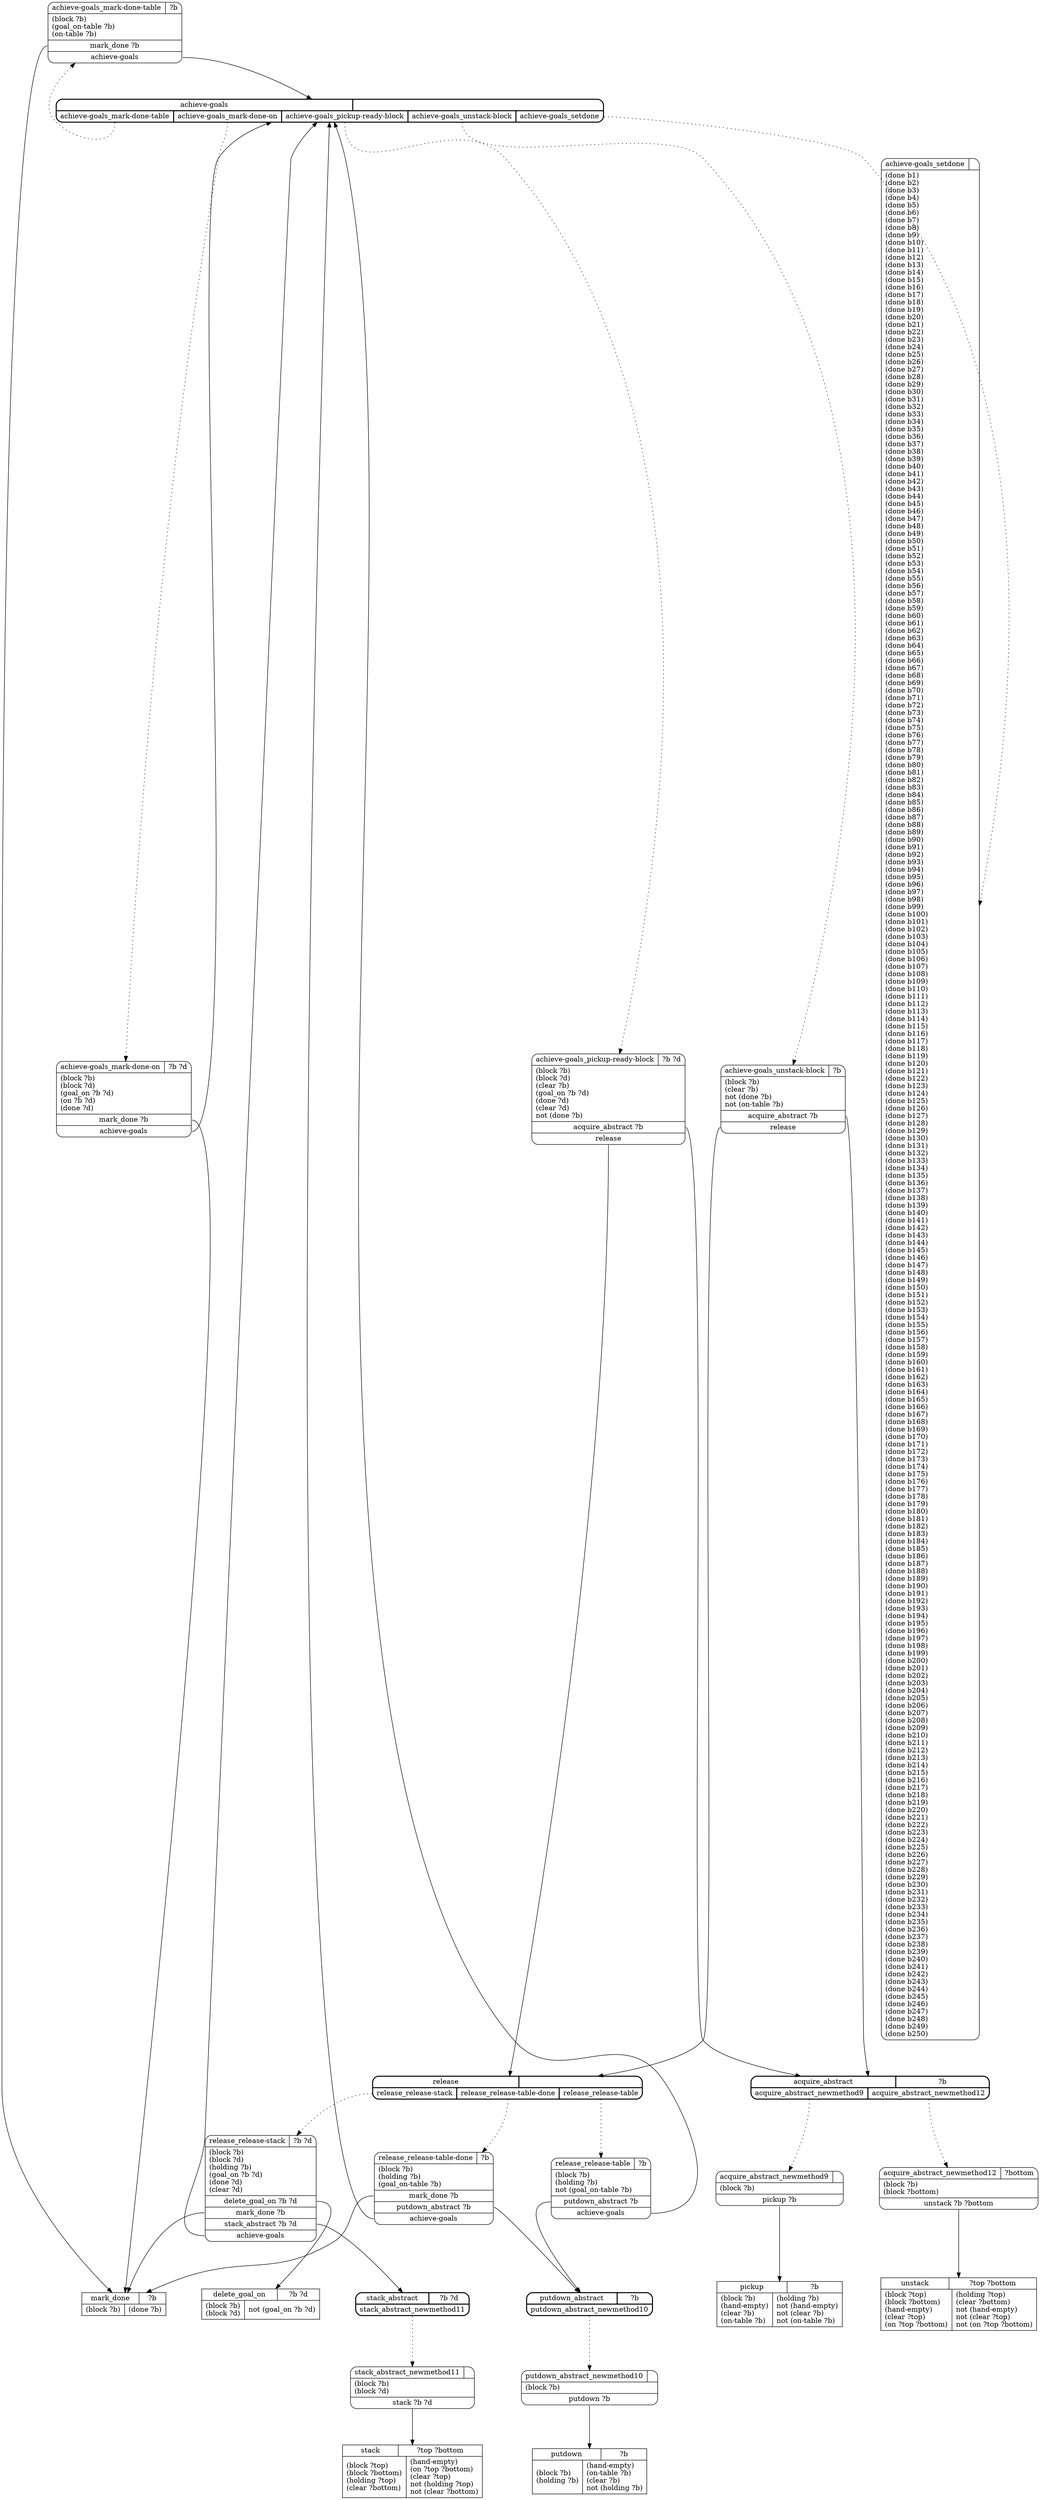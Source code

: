 // Generated by Hype
digraph "blocks" {
  nodesep=1
  ranksep=1
  // Operators
  node [shape=record]
  "mark_done" [
    label="{{mark_done|?b}|{(block ?b)\l|(done ?b)\l}}"
  ]
  "delete_goal_on" [
    label="{{delete_goal_on|?b ?d}|{(block ?b)\l(block ?d)\l|not (goal_on ?b ?d)\l}}"
  ]
  "pickup" [
    label="{{pickup|?b}|{(block ?b)\l(hand-empty)\l(clear ?b)\l(on-table ?b)\l|(holding ?b)\lnot (hand-empty)\lnot (clear ?b)\lnot (on-table ?b)\l}}"
  ]
  "putdown" [
    label="{{putdown|?b}|{(block ?b)\l(holding ?b)\l|(hand-empty)\l(on-table ?b)\l(clear ?b)\lnot (holding ?b)\l}}"
  ]
  "stack" [
    label="{{stack|?top ?bottom}|{(block ?top)\l(block ?bottom)\l(holding ?top)\l(clear ?bottom)\l|(hand-empty)\l(on ?top ?bottom)\l(clear ?top)\lnot (holding ?top)\lnot (clear ?bottom)\l}}"
  ]
  "unstack" [
    label="{{unstack|?top ?bottom}|{(block ?top)\l(block ?bottom)\l(hand-empty)\l(clear ?top)\l(on ?top ?bottom)\l|(holding ?top)\l(clear ?bottom)\lnot (hand-empty)\lnot (clear ?top)\lnot (on ?top ?bottom)\l}}"
  ]
  // Methods
  node [shape=Mrecord]
  "achieve-goals" [
    style=bold
    label="{{achieve-goals|}|{<n0>achieve-goals_mark-done-table|<n1>achieve-goals_mark-done-on|<n2>achieve-goals_pickup-ready-block|<n3>achieve-goals_unstack-block|<n4>achieve-goals_setdone}}"
  ]
  "label_achieve-goals_mark-done-table" [
    label="{{achieve-goals_mark-done-table|?b}|(block ?b)\l(goal_on-table ?b)\l(on-table ?b)\l|<n0>mark_done ?b|<n1>achieve-goals}"
  ]
  "achieve-goals":n0 -> "label_achieve-goals_mark-done-table" [style=dotted]
  "label_achieve-goals_mark-done-table":n0 -> "mark_done"
  "label_achieve-goals_mark-done-table":n1 -> "achieve-goals"
  "label_achieve-goals_mark-done-on" [
    label="{{achieve-goals_mark-done-on|?b ?d}|(block ?b)\l(block ?d)\l(goal_on ?b ?d)\l(on ?b ?d)\l(done ?d)\l|<n0>mark_done ?b|<n1>achieve-goals}"
  ]
  "achieve-goals":n1 -> "label_achieve-goals_mark-done-on" [style=dotted]
  "label_achieve-goals_mark-done-on":n0 -> "mark_done"
  "label_achieve-goals_mark-done-on":n1 -> "achieve-goals"
  "label_achieve-goals_pickup-ready-block" [
    label="{{achieve-goals_pickup-ready-block|?b ?d}|(block ?b)\l(block ?d)\l(clear ?b)\l(goal_on ?b ?d)\l(done ?d)\l(clear ?d)\lnot (done ?b)\l|<n0>acquire_abstract ?b|<n1>release}"
  ]
  "achieve-goals":n2 -> "label_achieve-goals_pickup-ready-block" [style=dotted]
  "label_achieve-goals_pickup-ready-block":n0 -> "acquire_abstract"
  "label_achieve-goals_pickup-ready-block":n1 -> "release"
  "label_achieve-goals_unstack-block" [
    label="{{achieve-goals_unstack-block|?b}|(block ?b)\l(clear ?b)\lnot (done ?b)\lnot (on-table ?b)\l|<n0>acquire_abstract ?b|<n1>release}"
  ]
  "achieve-goals":n3 -> "label_achieve-goals_unstack-block" [style=dotted]
  "label_achieve-goals_unstack-block":n0 -> "acquire_abstract"
  "label_achieve-goals_unstack-block":n1 -> "release"
  "label_achieve-goals_setdone" [
    label="{{achieve-goals_setdone|}|(done b1)\l(done b2)\l(done b3)\l(done b4)\l(done b5)\l(done b6)\l(done b7)\l(done b8)\l(done b9)\l(done b10)\l(done b11)\l(done b12)\l(done b13)\l(done b14)\l(done b15)\l(done b16)\l(done b17)\l(done b18)\l(done b19)\l(done b20)\l(done b21)\l(done b22)\l(done b23)\l(done b24)\l(done b25)\l(done b26)\l(done b27)\l(done b28)\l(done b29)\l(done b30)\l(done b31)\l(done b32)\l(done b33)\l(done b34)\l(done b35)\l(done b36)\l(done b37)\l(done b38)\l(done b39)\l(done b40)\l(done b41)\l(done b42)\l(done b43)\l(done b44)\l(done b45)\l(done b46)\l(done b47)\l(done b48)\l(done b49)\l(done b50)\l(done b51)\l(done b52)\l(done b53)\l(done b54)\l(done b55)\l(done b56)\l(done b57)\l(done b58)\l(done b59)\l(done b60)\l(done b61)\l(done b62)\l(done b63)\l(done b64)\l(done b65)\l(done b66)\l(done b67)\l(done b68)\l(done b69)\l(done b70)\l(done b71)\l(done b72)\l(done b73)\l(done b74)\l(done b75)\l(done b76)\l(done b77)\l(done b78)\l(done b79)\l(done b80)\l(done b81)\l(done b82)\l(done b83)\l(done b84)\l(done b85)\l(done b86)\l(done b87)\l(done b88)\l(done b89)\l(done b90)\l(done b91)\l(done b92)\l(done b93)\l(done b94)\l(done b95)\l(done b96)\l(done b97)\l(done b98)\l(done b99)\l(done b100)\l(done b101)\l(done b102)\l(done b103)\l(done b104)\l(done b105)\l(done b106)\l(done b107)\l(done b108)\l(done b109)\l(done b110)\l(done b111)\l(done b112)\l(done b113)\l(done b114)\l(done b115)\l(done b116)\l(done b117)\l(done b118)\l(done b119)\l(done b120)\l(done b121)\l(done b122)\l(done b123)\l(done b124)\l(done b125)\l(done b126)\l(done b127)\l(done b128)\l(done b129)\l(done b130)\l(done b131)\l(done b132)\l(done b133)\l(done b134)\l(done b135)\l(done b136)\l(done b137)\l(done b138)\l(done b139)\l(done b140)\l(done b141)\l(done b142)\l(done b143)\l(done b144)\l(done b145)\l(done b146)\l(done b147)\l(done b148)\l(done b149)\l(done b150)\l(done b151)\l(done b152)\l(done b153)\l(done b154)\l(done b155)\l(done b156)\l(done b157)\l(done b158)\l(done b159)\l(done b160)\l(done b161)\l(done b162)\l(done b163)\l(done b164)\l(done b165)\l(done b166)\l(done b167)\l(done b168)\l(done b169)\l(done b170)\l(done b171)\l(done b172)\l(done b173)\l(done b174)\l(done b175)\l(done b176)\l(done b177)\l(done b178)\l(done b179)\l(done b180)\l(done b181)\l(done b182)\l(done b183)\l(done b184)\l(done b185)\l(done b186)\l(done b187)\l(done b188)\l(done b189)\l(done b190)\l(done b191)\l(done b192)\l(done b193)\l(done b194)\l(done b195)\l(done b196)\l(done b197)\l(done b198)\l(done b199)\l(done b200)\l(done b201)\l(done b202)\l(done b203)\l(done b204)\l(done b205)\l(done b206)\l(done b207)\l(done b208)\l(done b209)\l(done b210)\l(done b211)\l(done b212)\l(done b213)\l(done b214)\l(done b215)\l(done b216)\l(done b217)\l(done b218)\l(done b219)\l(done b220)\l(done b221)\l(done b222)\l(done b223)\l(done b224)\l(done b225)\l(done b226)\l(done b227)\l(done b228)\l(done b229)\l(done b230)\l(done b231)\l(done b232)\l(done b233)\l(done b234)\l(done b235)\l(done b236)\l(done b237)\l(done b238)\l(done b239)\l(done b240)\l(done b241)\l(done b242)\l(done b243)\l(done b244)\l(done b245)\l(done b246)\l(done b247)\l(done b248)\l(done b249)\l(done b250)\l}"
  ]
  "achieve-goals":n4 -> "label_achieve-goals_setdone" [style=dotted]
  "release" [
    style=bold
    label="{{release|}|{<n0>release_release-stack|<n1>release_release-table-done|<n2>release_release-table}}"
  ]
  "label_release_release-stack" [
    label="{{release_release-stack|?b ?d}|(block ?b)\l(block ?d)\l(holding ?b)\l(goal_on ?b ?d)\l(done ?d)\l(clear ?d)\l|<n0>delete_goal_on ?b ?d|<n1>mark_done ?b|<n2>stack_abstract ?b ?d|<n3>achieve-goals}"
  ]
  "release":n0 -> "label_release_release-stack" [style=dotted]
  "label_release_release-stack":n0 -> "delete_goal_on"
  "label_release_release-stack":n1 -> "mark_done"
  "label_release_release-stack":n2 -> "stack_abstract"
  "label_release_release-stack":n3 -> "achieve-goals"
  "label_release_release-table-done" [
    label="{{release_release-table-done|?b}|(block ?b)\l(holding ?b)\l(goal_on-table ?b)\l|<n0>mark_done ?b|<n1>putdown_abstract ?b|<n2>achieve-goals}"
  ]
  "release":n1 -> "label_release_release-table-done" [style=dotted]
  "label_release_release-table-done":n0 -> "mark_done"
  "label_release_release-table-done":n1 -> "putdown_abstract"
  "label_release_release-table-done":n2 -> "achieve-goals"
  "label_release_release-table" [
    label="{{release_release-table|?b}|(block ?b)\l(holding ?b)\lnot (goal_on-table ?b)\l|<n0>putdown_abstract ?b|<n1>achieve-goals}"
  ]
  "release":n2 -> "label_release_release-table" [style=dotted]
  "label_release_release-table":n0 -> "putdown_abstract"
  "label_release_release-table":n1 -> "achieve-goals"
  "putdown_abstract" [
    style=bold
    label="{{putdown_abstract|?b}|{<n0>putdown_abstract_newmethod10}}"
  ]
  "label_putdown_abstract_newmethod10" [
    label="{{putdown_abstract_newmethod10|}|(block ?b)\l|<n0>putdown ?b}"
  ]
  "putdown_abstract":n0 -> "label_putdown_abstract_newmethod10" [style=dotted]
  "label_putdown_abstract_newmethod10":n0 -> "putdown"
  "stack_abstract" [
    style=bold
    label="{{stack_abstract|?b ?d}|{<n0>stack_abstract_newmethod11}}"
  ]
  "label_stack_abstract_newmethod11" [
    label="{{stack_abstract_newmethod11|}|(block ?b)\l(block ?d)\l|<n0>stack ?b ?d}"
  ]
  "stack_abstract":n0 -> "label_stack_abstract_newmethod11" [style=dotted]
  "label_stack_abstract_newmethod11":n0 -> "stack"
  "acquire_abstract" [
    style=bold
    label="{{acquire_abstract|?b}|{<n0>acquire_abstract_newmethod9|<n1>acquire_abstract_newmethod12}}"
  ]
  "label_acquire_abstract_newmethod9" [
    label="{{acquire_abstract_newmethod9|}|(block ?b)\l|<n0>pickup ?b}"
  ]
  "acquire_abstract":n0 -> "label_acquire_abstract_newmethod9" [style=dotted]
  "label_acquire_abstract_newmethod9":n0 -> "pickup"
  "label_acquire_abstract_newmethod12" [
    label="{{acquire_abstract_newmethod12|?bottom}|(block ?b)\l(block ?bottom)\l|<n0>unstack ?b ?bottom}"
  ]
  "acquire_abstract":n1 -> "label_acquire_abstract_newmethod12" [style=dotted]
  "label_acquire_abstract_newmethod12":n0 -> "unstack"
}